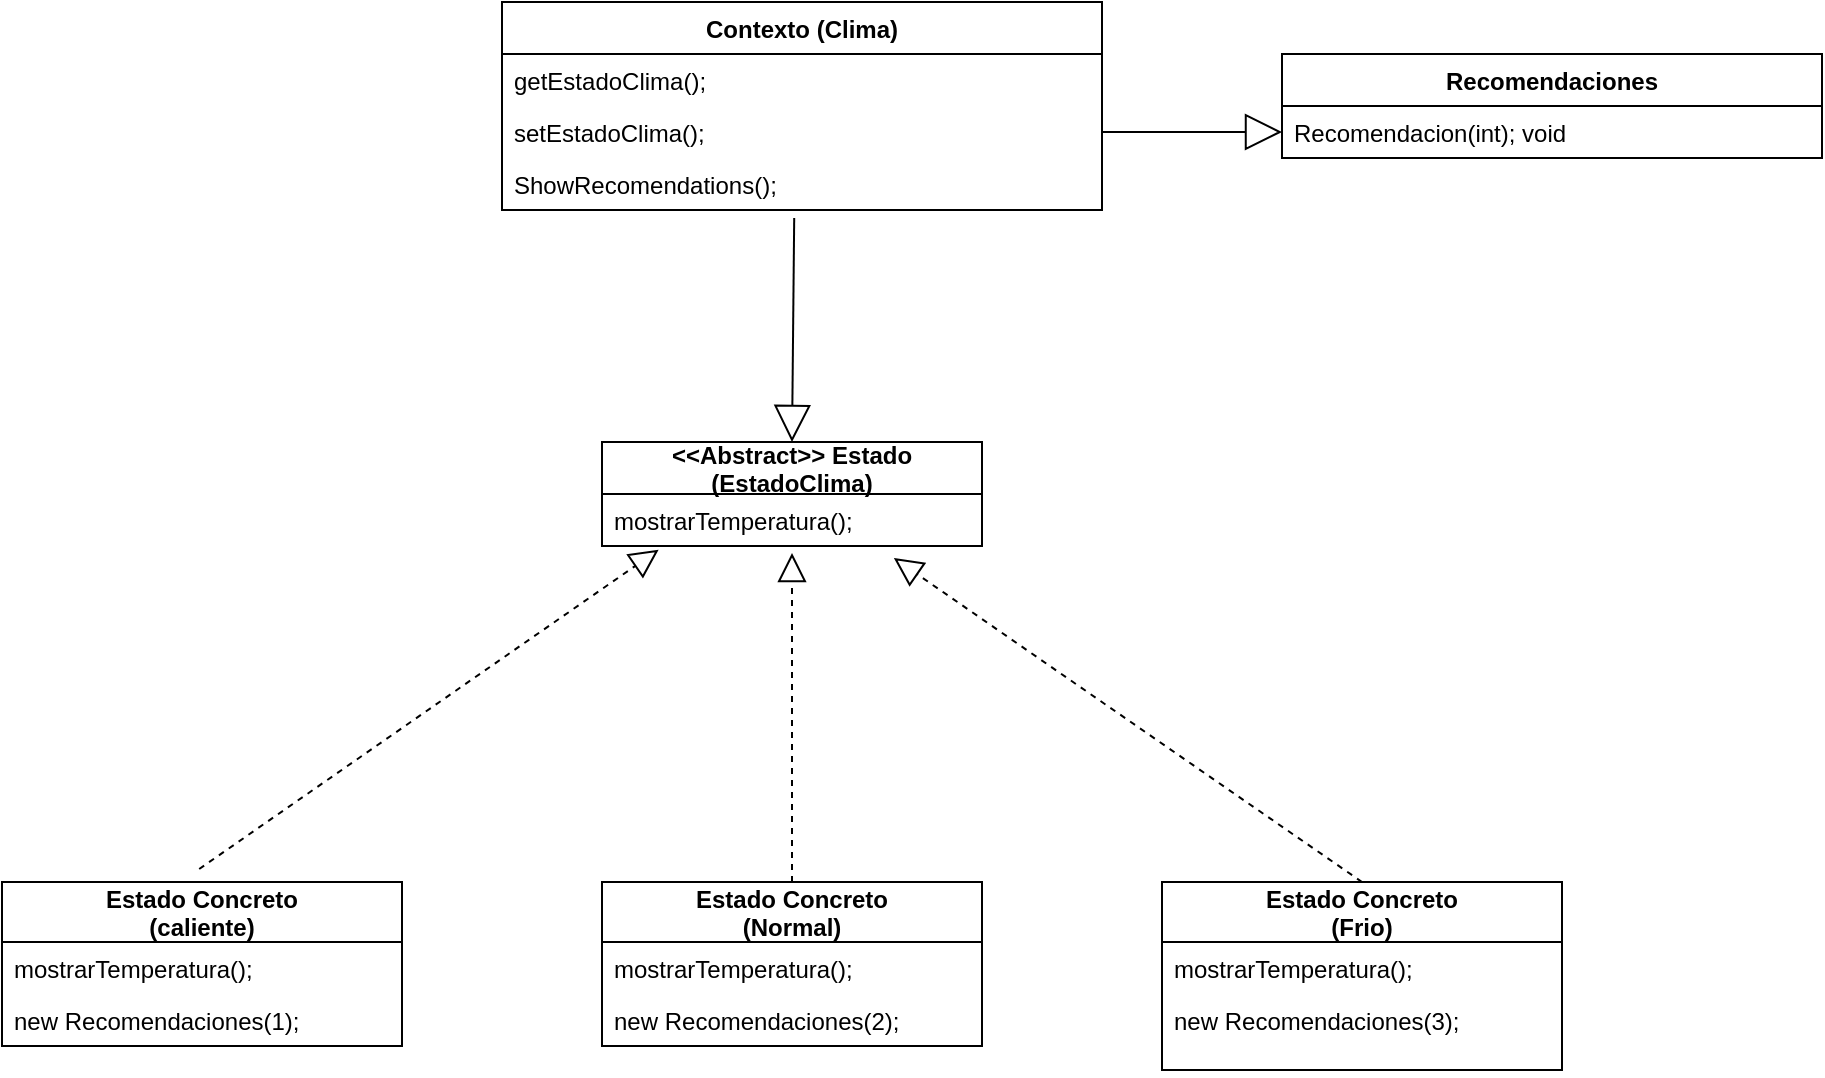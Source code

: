 <mxfile version="13.1.8" type="device"><diagram name="Page-1" id="5f0bae14-7c28-e335-631c-24af17079c00"><mxGraphModel dx="1662" dy="794" grid="1" gridSize="10" guides="1" tooltips="1" connect="1" arrows="1" fold="1" page="1" pageScale="1" pageWidth="1100" pageHeight="850" background="#ffffff" math="0" shadow="0"><root><mxCell id="0"/><mxCell id="1" parent="0"/><mxCell id="rfkxRAo5XTSeMAtBuygl-141" value="" style="group" vertex="1" connectable="0" parent="1"><mxGeometry x="250" y="240" width="13.33" height="140" as="geometry"/></mxCell><mxCell id="rfkxRAo5XTSeMAtBuygl-145" value="&lt;div&gt;&lt;br&gt;&lt;/div&gt;&lt;div&gt;&lt;br&gt;&lt;/div&gt;" style="endArrow=block;endSize=16;endFill=0;html=1;exitX=0.487;exitY=1.154;exitDx=0;exitDy=0;exitPerimeter=0;entryX=0.5;entryY=0;entryDx=0;entryDy=0;" edge="1" parent="1" source="rfkxRAo5XTSeMAtBuygl-154" target="rfkxRAo5XTSeMAtBuygl-131"><mxGeometry x="0.158" y="-13" width="160" relative="1" as="geometry"><mxPoint x="421.9" y="332.002" as="sourcePoint"/><mxPoint x="480" y="380" as="targetPoint"/><mxPoint as="offset"/></mxGeometry></mxCell><mxCell id="rfkxRAo5XTSeMAtBuygl-146" value="" style="endArrow=block;dashed=1;endFill=0;endSize=12;html=1;entryX=0.5;entryY=1.135;entryDx=0;entryDy=0;entryPerimeter=0;exitX=0.5;exitY=0;exitDx=0;exitDy=0;" edge="1" parent="1" source="rfkxRAo5XTSeMAtBuygl-24" target="rfkxRAo5XTSeMAtBuygl-132"><mxGeometry width="160" relative="1" as="geometry"><mxPoint x="430" y="480" as="sourcePoint"/><mxPoint x="695.95" y="300.002" as="targetPoint"/></mxGeometry></mxCell><mxCell id="rfkxRAo5XTSeMAtBuygl-167" value="" style="endArrow=block;dashed=1;endFill=0;endSize=12;html=1;exitX=0.493;exitY=-0.079;exitDx=0;exitDy=0;exitPerimeter=0;entryX=0.149;entryY=1.071;entryDx=0;entryDy=0;entryPerimeter=0;" edge="1" parent="1" source="rfkxRAo5XTSeMAtBuygl-161" target="rfkxRAo5XTSeMAtBuygl-132"><mxGeometry width="160" relative="1" as="geometry"><mxPoint x="670" y="516.49" as="sourcePoint"/><mxPoint x="648" y="268" as="targetPoint"/></mxGeometry></mxCell><mxCell id="rfkxRAo5XTSeMAtBuygl-168" value="" style="endArrow=block;dashed=1;endFill=0;endSize=12;html=1;entryX=0.768;entryY=1.231;entryDx=0;entryDy=0;entryPerimeter=0;exitX=0.5;exitY=0;exitDx=0;exitDy=0;" edge="1" parent="1" source="rfkxRAo5XTSeMAtBuygl-164" target="rfkxRAo5XTSeMAtBuygl-132"><mxGeometry width="160" relative="1" as="geometry"><mxPoint x="960" y="624" as="sourcePoint"/><mxPoint x="930" y="369.51" as="targetPoint"/></mxGeometry></mxCell><mxCell id="rfkxRAo5XTSeMAtBuygl-161" value="Estado Concreto&#xA; (caliente)" style="swimlane;fontStyle=1;childLayout=stackLayout;horizontal=1;startSize=30;fillColor=none;horizontalStack=0;resizeParent=1;resizeParentMax=0;resizeLast=0;collapsible=1;marginBottom=0;" vertex="1" parent="1"><mxGeometry x="30" y="650" width="200" height="82" as="geometry"/></mxCell><mxCell id="rfkxRAo5XTSeMAtBuygl-162" value="mostrarTemperatura();" style="text;strokeColor=none;fillColor=none;align=left;verticalAlign=top;spacingLeft=4;spacingRight=4;overflow=hidden;rotatable=0;points=[[0,0.5],[1,0.5]];portConstraint=eastwest;" vertex="1" parent="rfkxRAo5XTSeMAtBuygl-161"><mxGeometry y="30" width="200" height="26" as="geometry"/></mxCell><mxCell id="rfkxRAo5XTSeMAtBuygl-163" value="new Recomendaciones(1);" style="text;strokeColor=none;fillColor=none;align=left;verticalAlign=top;spacingLeft=4;spacingRight=4;overflow=hidden;rotatable=0;points=[[0,0.5],[1,0.5]];portConstraint=eastwest;" vertex="1" parent="rfkxRAo5XTSeMAtBuygl-161"><mxGeometry y="56" width="200" height="26" as="geometry"/></mxCell><mxCell id="rfkxRAo5XTSeMAtBuygl-24" value="Estado Concreto&#xA;(Normal)" style="swimlane;fontStyle=1;childLayout=stackLayout;horizontal=1;startSize=30;fillColor=none;horizontalStack=0;resizeParent=1;resizeParentMax=0;resizeLast=0;collapsible=1;marginBottom=0;" vertex="1" parent="1"><mxGeometry x="330" y="650" width="190" height="82" as="geometry"/></mxCell><mxCell id="rfkxRAo5XTSeMAtBuygl-155" value="mostrarTemperatura();" style="text;strokeColor=none;fillColor=none;align=left;verticalAlign=top;spacingLeft=4;spacingRight=4;overflow=hidden;rotatable=0;points=[[0,0.5],[1,0.5]];portConstraint=eastwest;" vertex="1" parent="rfkxRAo5XTSeMAtBuygl-24"><mxGeometry y="30" width="190" height="26" as="geometry"/></mxCell><mxCell id="rfkxRAo5XTSeMAtBuygl-122" value="new Recomendaciones(2);" style="text;strokeColor=none;fillColor=none;align=left;verticalAlign=top;spacingLeft=4;spacingRight=4;overflow=hidden;rotatable=0;points=[[0,0.5],[1,0.5]];portConstraint=eastwest;" vertex="1" parent="rfkxRAo5XTSeMAtBuygl-24"><mxGeometry y="56" width="190" height="26" as="geometry"/></mxCell><mxCell id="rfkxRAo5XTSeMAtBuygl-164" value="Estado Concreto &#xA;(Frio)" style="swimlane;fontStyle=1;childLayout=stackLayout;horizontal=1;startSize=30;fillColor=none;horizontalStack=0;resizeParent=1;resizeParentMax=0;resizeLast=0;collapsible=1;marginBottom=0;" vertex="1" parent="1"><mxGeometry x="610" y="650" width="200" height="94" as="geometry"/></mxCell><mxCell id="rfkxRAo5XTSeMAtBuygl-165" value="mostrarTemperatura();" style="text;strokeColor=none;fillColor=none;align=left;verticalAlign=top;spacingLeft=4;spacingRight=4;overflow=hidden;rotatable=0;points=[[0,0.5],[1,0.5]];portConstraint=eastwest;" vertex="1" parent="rfkxRAo5XTSeMAtBuygl-164"><mxGeometry y="30" width="200" height="26" as="geometry"/></mxCell><mxCell id="rfkxRAo5XTSeMAtBuygl-166" value="new Recomendaciones(3);" style="text;strokeColor=none;fillColor=none;align=left;verticalAlign=top;spacingLeft=4;spacingRight=4;overflow=hidden;rotatable=0;points=[[0,0.5],[1,0.5]];portConstraint=eastwest;" vertex="1" parent="rfkxRAo5XTSeMAtBuygl-164"><mxGeometry y="56" width="200" height="38" as="geometry"/></mxCell><mxCell id="rfkxRAo5XTSeMAtBuygl-131" value="&lt;&lt;Abstract&gt;&gt; Estado &#xA;(EstadoClima)" style="swimlane;fontStyle=1;childLayout=stackLayout;horizontal=1;startSize=26;fillColor=none;horizontalStack=0;resizeParent=1;resizeParentMax=0;resizeLast=0;collapsible=1;marginBottom=0;" vertex="1" parent="1"><mxGeometry x="330" y="430" width="190" height="52" as="geometry"/></mxCell><mxCell id="rfkxRAo5XTSeMAtBuygl-132" value="mostrarTemperatura();" style="text;strokeColor=none;fillColor=none;align=left;verticalAlign=top;spacingLeft=4;spacingRight=4;overflow=hidden;rotatable=0;points=[[0,0.5],[1,0.5]];portConstraint=eastwest;" vertex="1" parent="rfkxRAo5XTSeMAtBuygl-131"><mxGeometry y="26" width="190" height="26" as="geometry"/></mxCell><mxCell id="rfkxRAo5XTSeMAtBuygl-173" value="&lt;div&gt;&lt;br&gt;&lt;/div&gt;&lt;div&gt;&lt;br&gt;&lt;/div&gt;" style="endArrow=block;endSize=16;endFill=0;html=1;exitX=1;exitY=0.5;exitDx=0;exitDy=0;entryX=0;entryY=0.5;entryDx=0;entryDy=0;" edge="1" parent="1" source="rfkxRAo5XTSeMAtBuygl-153" target="rfkxRAo5XTSeMAtBuygl-170"><mxGeometry x="0.158" y="-13" width="160" relative="1" as="geometry"><mxPoint x="601.9" y="240.002" as="sourcePoint"/><mxPoint x="610" y="335" as="targetPoint"/><mxPoint as="offset"/></mxGeometry></mxCell><mxCell id="rfkxRAo5XTSeMAtBuygl-113" value="Contexto (Clima)" style="swimlane;fontStyle=1;childLayout=stackLayout;horizontal=1;startSize=26;fillColor=none;horizontalStack=0;resizeParent=1;resizeParentMax=0;resizeLast=0;collapsible=1;marginBottom=0;" vertex="1" parent="1"><mxGeometry x="280" y="210" width="300" height="104" as="geometry"/></mxCell><mxCell id="rfkxRAo5XTSeMAtBuygl-130" value="getEstadoClima(); " style="text;strokeColor=none;fillColor=none;align=left;verticalAlign=top;spacingLeft=4;spacingRight=4;overflow=hidden;rotatable=0;points=[[0,0.5],[1,0.5]];portConstraint=eastwest;" vertex="1" parent="rfkxRAo5XTSeMAtBuygl-113"><mxGeometry y="26" width="300" height="26" as="geometry"/></mxCell><mxCell id="rfkxRAo5XTSeMAtBuygl-153" value="setEstadoClima();" style="text;strokeColor=none;fillColor=none;align=left;verticalAlign=top;spacingLeft=4;spacingRight=4;overflow=hidden;rotatable=0;points=[[0,0.5],[1,0.5]];portConstraint=eastwest;" vertex="1" parent="rfkxRAo5XTSeMAtBuygl-113"><mxGeometry y="52" width="300" height="26" as="geometry"/></mxCell><mxCell id="rfkxRAo5XTSeMAtBuygl-154" value="ShowRecomendations(); " style="text;strokeColor=none;fillColor=none;align=left;verticalAlign=top;spacingLeft=4;spacingRight=4;overflow=hidden;rotatable=0;points=[[0,0.5],[1,0.5]];portConstraint=eastwest;" vertex="1" parent="rfkxRAo5XTSeMAtBuygl-113"><mxGeometry y="78" width="300" height="26" as="geometry"/></mxCell><mxCell id="rfkxRAo5XTSeMAtBuygl-169" value="Recomendaciones" style="swimlane;fontStyle=1;childLayout=stackLayout;horizontal=1;startSize=26;fillColor=none;horizontalStack=0;resizeParent=1;resizeParentMax=0;resizeLast=0;collapsible=1;marginBottom=0;" vertex="1" parent="1"><mxGeometry x="670" y="236" width="270" height="52" as="geometry"/></mxCell><mxCell id="rfkxRAo5XTSeMAtBuygl-170" value="Recomendacion(int); void" style="text;strokeColor=none;fillColor=none;align=left;verticalAlign=top;spacingLeft=4;spacingRight=4;overflow=hidden;rotatable=0;points=[[0,0.5],[1,0.5]];portConstraint=eastwest;" vertex="1" parent="rfkxRAo5XTSeMAtBuygl-169"><mxGeometry y="26" width="270" height="26" as="geometry"/></mxCell></root></mxGraphModel></diagram></mxfile>